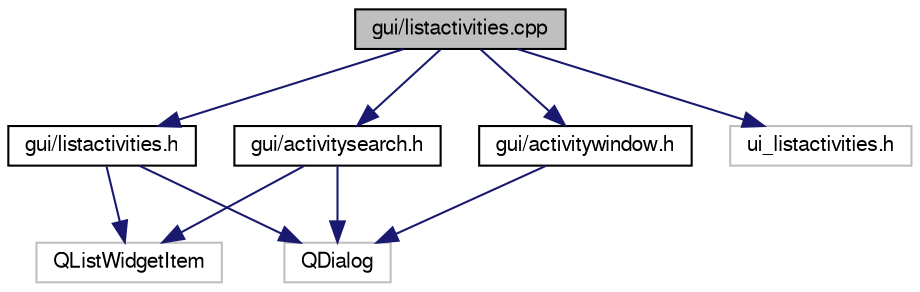 digraph "gui/listactivities.cpp"
{
  edge [fontname="FreeSans",fontsize="10",labelfontname="FreeSans",labelfontsize="10"];
  node [fontname="FreeSans",fontsize="10",shape=record];
  Node0 [label="gui/listactivities.cpp",height=0.2,width=0.4,color="black", fillcolor="grey75", style="filled", fontcolor="black"];
  Node0 -> Node1 [color="midnightblue",fontsize="10",style="solid",fontname="FreeSans"];
  Node1 [label="gui/listactivities.h",height=0.2,width=0.4,color="black", fillcolor="white", style="filled",URL="$listactivities_8h.html"];
  Node1 -> Node2 [color="midnightblue",fontsize="10",style="solid",fontname="FreeSans"];
  Node2 [label="QListWidgetItem",height=0.2,width=0.4,color="grey75", fillcolor="white", style="filled"];
  Node1 -> Node3 [color="midnightblue",fontsize="10",style="solid",fontname="FreeSans"];
  Node3 [label="QDialog",height=0.2,width=0.4,color="grey75", fillcolor="white", style="filled"];
  Node0 -> Node4 [color="midnightblue",fontsize="10",style="solid",fontname="FreeSans"];
  Node4 [label="ui_listactivities.h",height=0.2,width=0.4,color="grey75", fillcolor="white", style="filled"];
  Node0 -> Node5 [color="midnightblue",fontsize="10",style="solid",fontname="FreeSans"];
  Node5 [label="gui/activitysearch.h",height=0.2,width=0.4,color="black", fillcolor="white", style="filled",URL="$activitysearch_8h.html"];
  Node5 -> Node2 [color="midnightblue",fontsize="10",style="solid",fontname="FreeSans"];
  Node5 -> Node3 [color="midnightblue",fontsize="10",style="solid",fontname="FreeSans"];
  Node0 -> Node6 [color="midnightblue",fontsize="10",style="solid",fontname="FreeSans"];
  Node6 [label="gui/activitywindow.h",height=0.2,width=0.4,color="black", fillcolor="white", style="filled",URL="$activitywindow_8h.html"];
  Node6 -> Node3 [color="midnightblue",fontsize="10",style="solid",fontname="FreeSans"];
}
